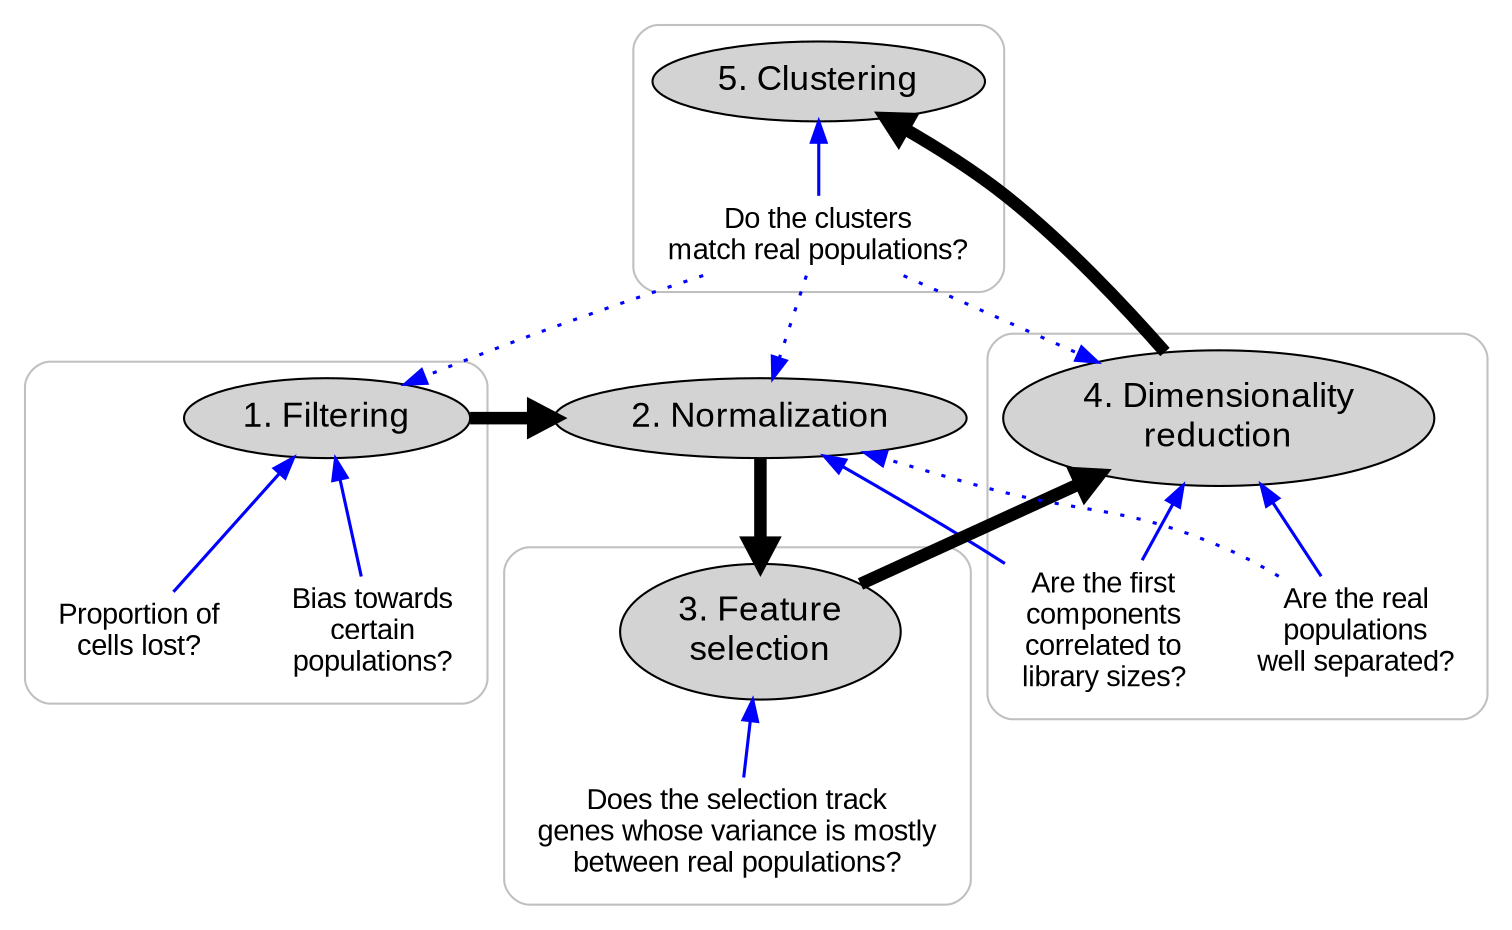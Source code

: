 digraph G {
  node [fontname = "Arial"];

  subgraph cluster_filtering {
    style="rounded"
    color=grey
    filt[label="1. Filtering", style=filled, fillcolor=lightgrey, fontsize=17]
    { 
      pcCells[label="Proportion of\ncells lost?", shape=none]
     biased[label="Bias towards\ncertain\npopulations?", shape=none]
    }
  }
  norm[label="2. Normalization", style=filled, fillcolor=lightgrey, fontsize=17]
  subgraph cluster_selection {
    style="rounded"
    color=grey    
    sel[label="3. Feature\nselection", style=filled, fillcolor=lightgrey, fontsize=17]
    sel1[label="Does the selection track\ngenes whose variance is mostly\nbetween real populations?", shape=none]
  }
  subgraph cluster_dimred {
    style="rounded"
    color=grey    
    DR[label="4. Dimensionality\nreduction", style=filled, fillcolor=lightgrey, fontsize=17]
    dr1[label="Are the first\ncomponents\ncorrelated to\nlibrary sizes?", shape=none]
    dr2[label="Are the real\npopulations\nwell separated?", shape=none]
  }
  subgraph cluster_clust {
    style="rounded"
    color=grey    
    clust[label="5. Clustering", style=filled, fillcolor=lightgrey, fontsize=17]
    clust1[label="Do the clusters\nmatch real populations?", shape=none]
  }

  edge [penwidth=6]
  filt->norm->sel->DR->clust
  
  edge [penwidth=1.5, dir=back, color=blue]
  filt->pcCells 
  filt->biased
  sel -> sel1
  DR-> { dr1 dr2 }
  clust -> clust1
  norm -> dr1
  
  edge [dir=forward, style=dotted]
  clust1 -> DR
  dr2 -> norm
  clust1 -> filt
  clust1 -> norm
  
}
